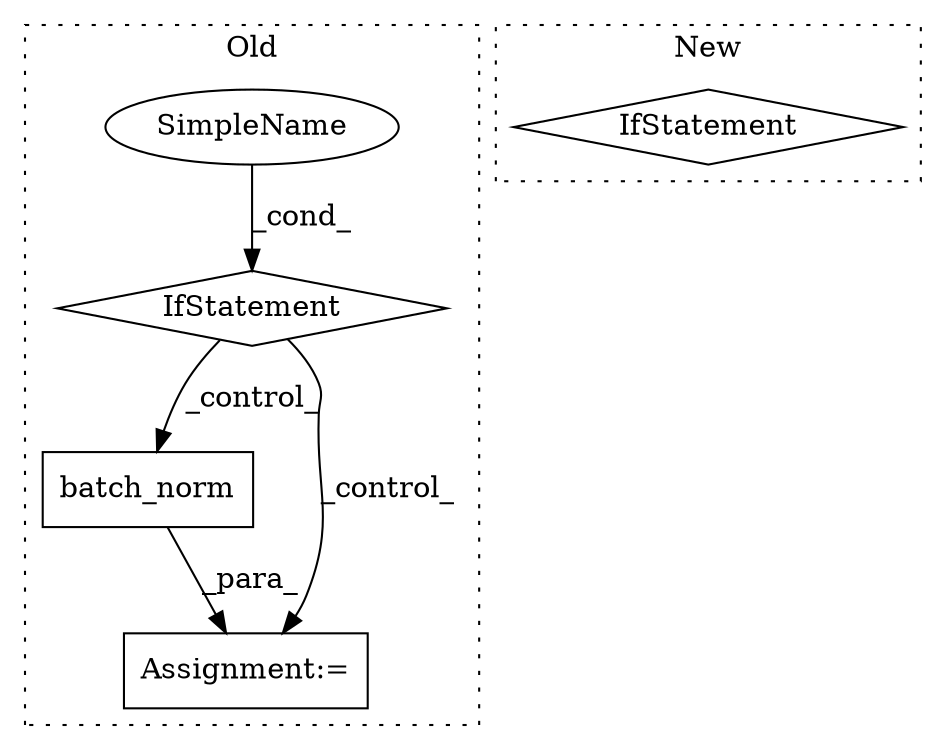 digraph G {
subgraph cluster0 {
1 [label="batch_norm" a="32" s="3011,3025" l="11,1" shape="box"];
3 [label="Assignment:=" a="7" s="3010" l="1" shape="box"];
4 [label="IfStatement" a="25" s="2973,2995" l="4,2" shape="diamond"];
5 [label="SimpleName" a="42" s="" l="" shape="ellipse"];
label = "Old";
style="dotted";
}
subgraph cluster1 {
2 [label="IfStatement" a="25" s="3256,3282" l="4,2" shape="diamond"];
label = "New";
style="dotted";
}
1 -> 3 [label="_para_"];
4 -> 3 [label="_control_"];
4 -> 1 [label="_control_"];
5 -> 4 [label="_cond_"];
}
